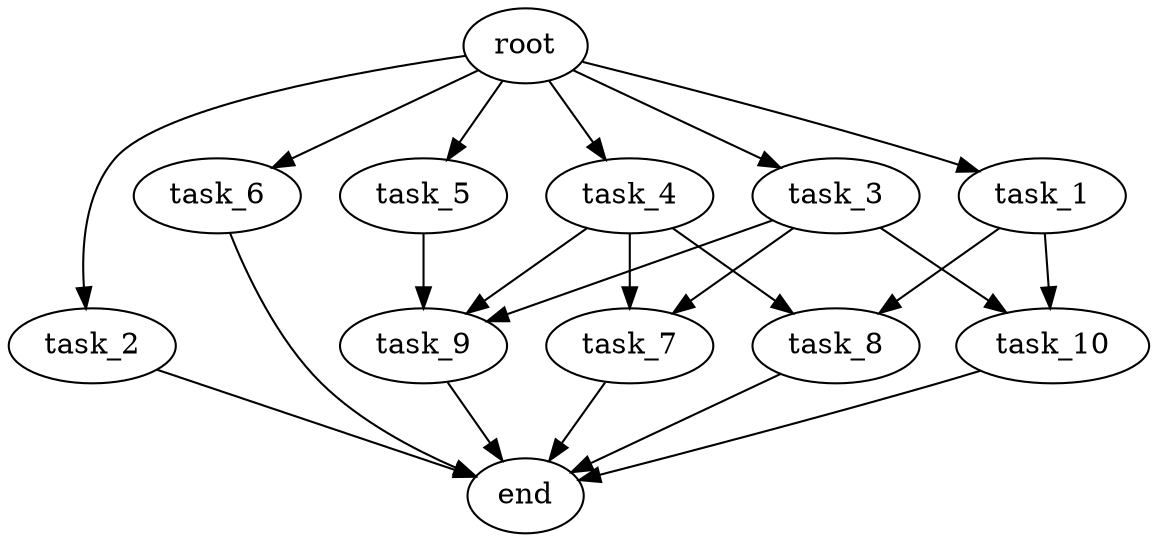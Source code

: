 digraph G {
  root [size="0.000000e+00"];
  task_1 [size="6.880748e+10"];
  task_2 [size="2.674449e+09"];
  task_3 [size="4.746428e+10"];
  task_4 [size="9.670740e+10"];
  task_5 [size="7.829257e+10"];
  task_6 [size="7.761844e+10"];
  task_7 [size="5.776766e+10"];
  task_8 [size="7.214280e+10"];
  task_9 [size="5.835649e+10"];
  task_10 [size="1.705950e+10"];
  end [size="0.000000e+00"];

  root -> task_1 [size="1.000000e-12"];
  root -> task_2 [size="1.000000e-12"];
  root -> task_3 [size="1.000000e-12"];
  root -> task_4 [size="1.000000e-12"];
  root -> task_5 [size="1.000000e-12"];
  root -> task_6 [size="1.000000e-12"];
  task_1 -> task_8 [size="3.607140e+08"];
  task_1 -> task_10 [size="8.529751e+07"];
  task_2 -> end [size="1.000000e-12"];
  task_3 -> task_7 [size="2.888383e+08"];
  task_3 -> task_9 [size="1.945216e+08"];
  task_3 -> task_10 [size="8.529751e+07"];
  task_4 -> task_7 [size="2.888383e+08"];
  task_4 -> task_8 [size="3.607140e+08"];
  task_4 -> task_9 [size="1.945216e+08"];
  task_5 -> task_9 [size="1.945216e+08"];
  task_6 -> end [size="1.000000e-12"];
  task_7 -> end [size="1.000000e-12"];
  task_8 -> end [size="1.000000e-12"];
  task_9 -> end [size="1.000000e-12"];
  task_10 -> end [size="1.000000e-12"];
}
